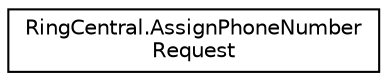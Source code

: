 digraph "Graphical Class Hierarchy"
{
 // LATEX_PDF_SIZE
  edge [fontname="Helvetica",fontsize="10",labelfontname="Helvetica",labelfontsize="10"];
  node [fontname="Helvetica",fontsize="10",shape=record];
  rankdir="LR";
  Node0 [label="RingCentral.AssignPhoneNumber\lRequest",height=0.2,width=0.4,color="black", fillcolor="white", style="filled",URL="$classRingCentral_1_1AssignPhoneNumberRequest.html",tooltip=" "];
}
